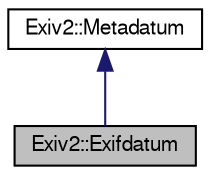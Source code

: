 digraph "Exiv2::Exifdatum"
{
  edge [fontname="FreeSans",fontsize="10",labelfontname="FreeSans",labelfontsize="10"];
  node [fontname="FreeSans",fontsize="10",shape=record];
  Node1 [label="Exiv2::Exifdatum",height=0.2,width=0.4,color="black", fillcolor="grey75", style="filled" fontcolor="black"];
  Node2 -> Node1 [dir="back",color="midnightblue",fontsize="10",style="solid",fontname="FreeSans"];
  Node2 [label="Exiv2::Metadatum",height=0.2,width=0.4,color="black", fillcolor="white", style="filled",URL="$classExiv2_1_1Metadatum.html",tooltip="Abstract base class defining the interface to access information related to one metadata tag..."];
}
